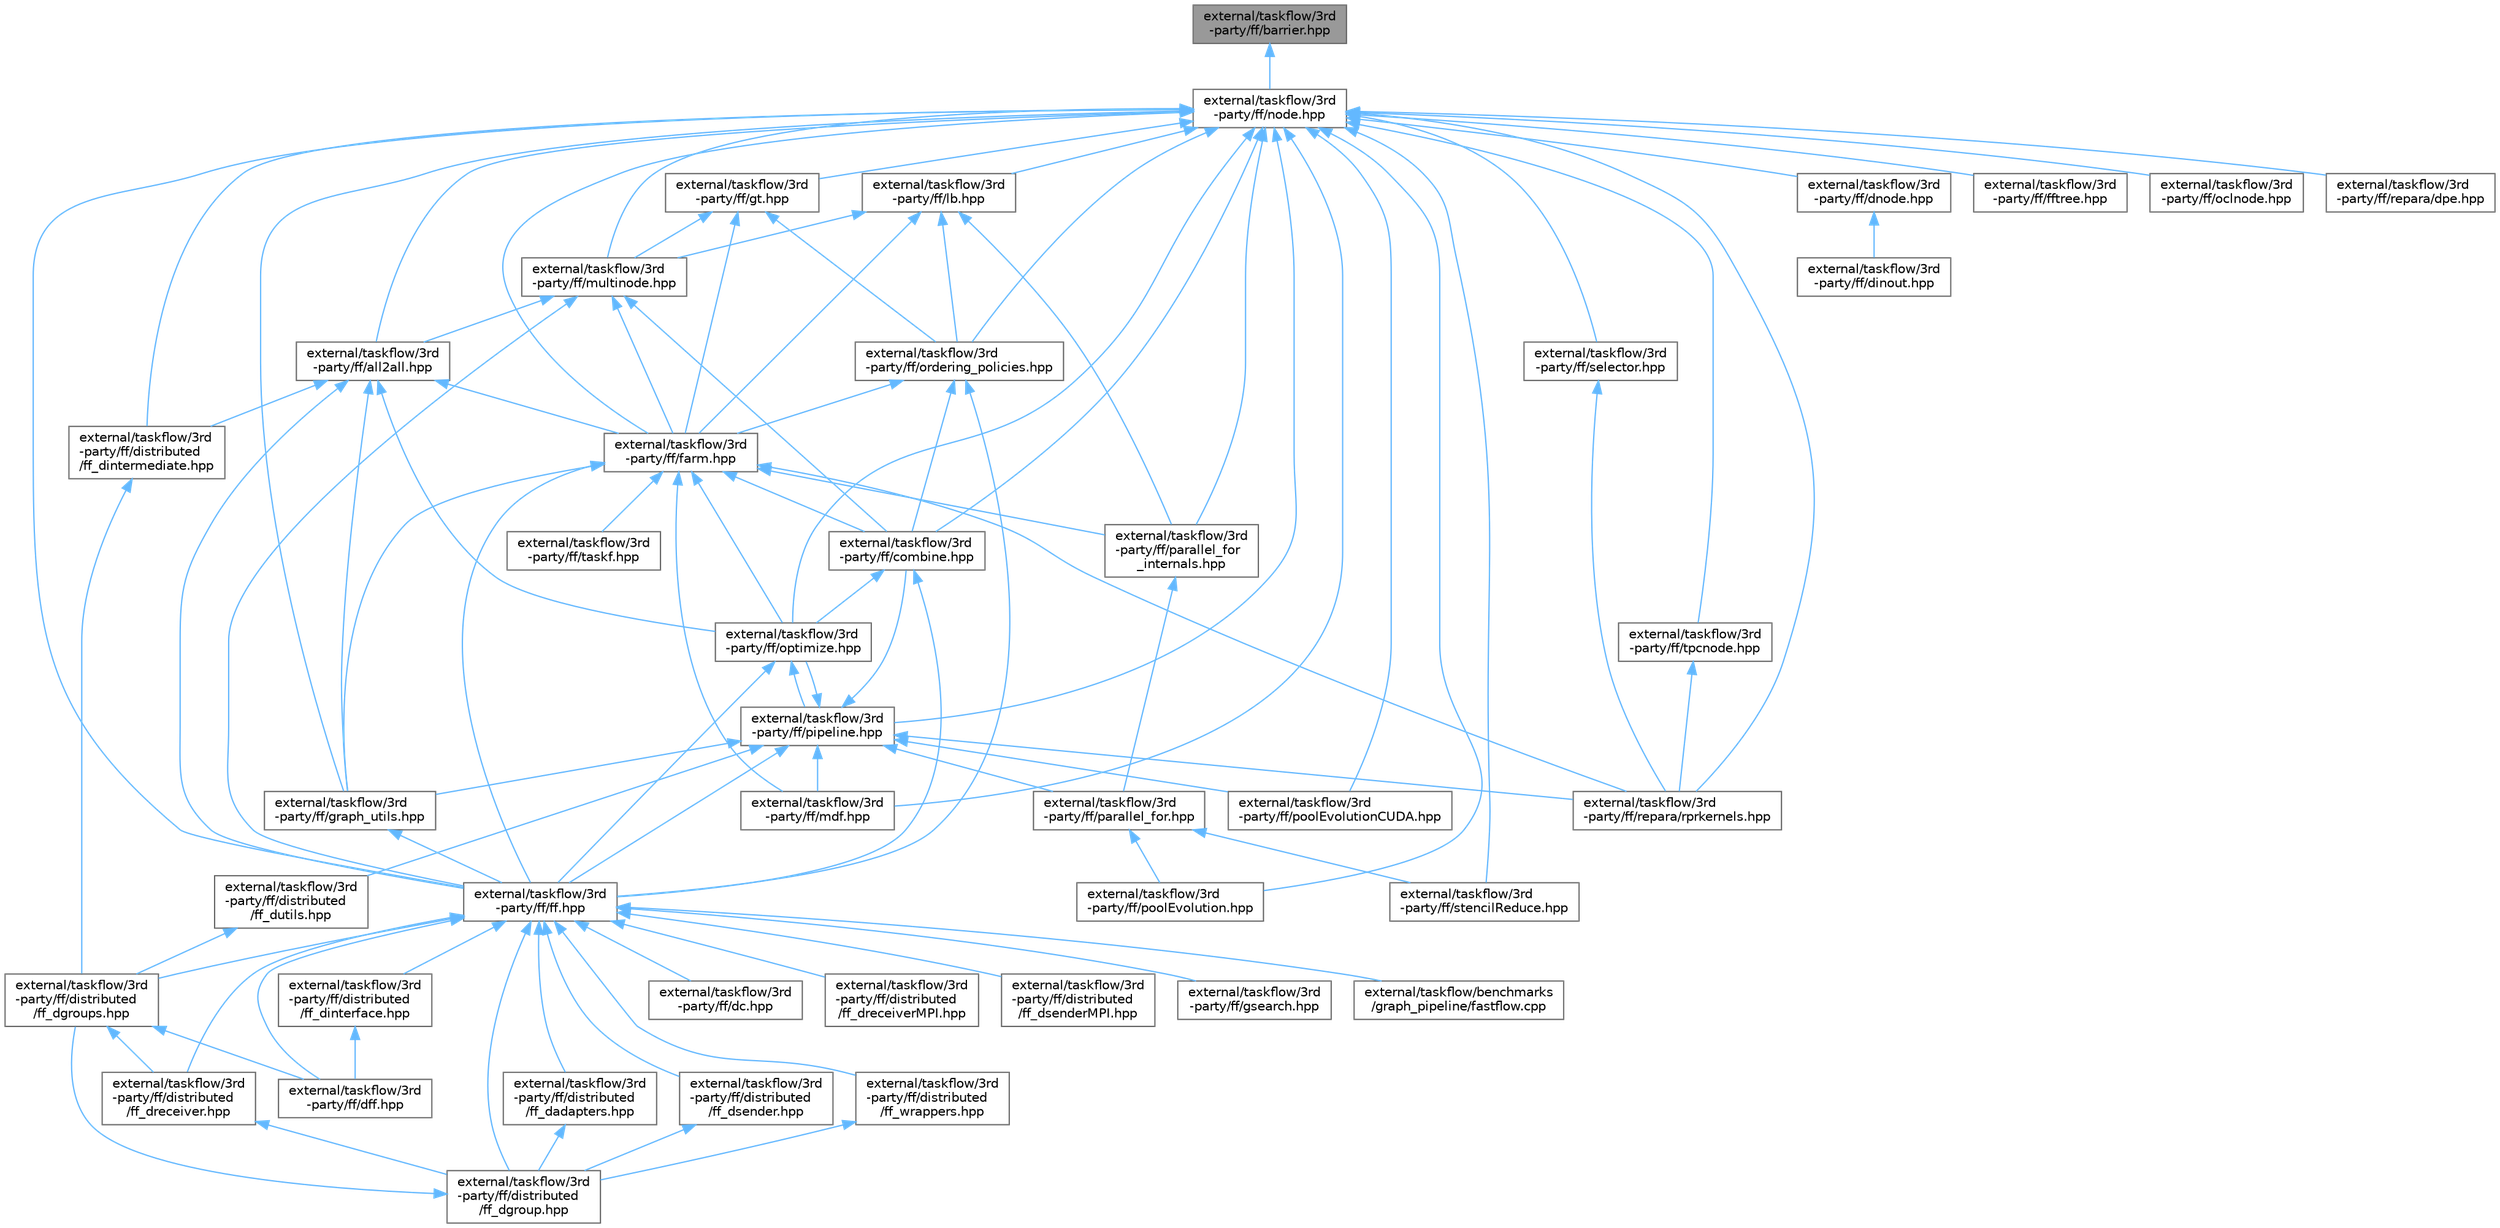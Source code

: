 digraph "external/taskflow/3rd-party/ff/barrier.hpp"
{
 // LATEX_PDF_SIZE
  bgcolor="transparent";
  edge [fontname=Helvetica,fontsize=10,labelfontname=Helvetica,labelfontsize=10];
  node [fontname=Helvetica,fontsize=10,shape=box,height=0.2,width=0.4];
  Node1 [id="Node000001",label="external/taskflow/3rd\l-party/ff/barrier.hpp",height=0.2,width=0.4,color="gray40", fillcolor="grey60", style="filled", fontcolor="black",tooltip="FastFlow blocking and non-blocking barrier implementations"];
  Node1 -> Node2 [id="edge96_Node000001_Node000002",dir="back",color="steelblue1",style="solid",tooltip=" "];
  Node2 [id="Node000002",label="external/taskflow/3rd\l-party/ff/node.hpp",height=0.2,width=0.4,color="grey40", fillcolor="white", style="filled",URL="$node_8hpp.html",tooltip="FastFlow ff_node"];
  Node2 -> Node3 [id="edge97_Node000002_Node000003",dir="back",color="steelblue1",style="solid",tooltip=" "];
  Node3 [id="Node000003",label="external/taskflow/3rd\l-party/ff/all2all.hpp",height=0.2,width=0.4,color="grey40", fillcolor="white", style="filled",URL="$all2all_8hpp.html",tooltip="FastFlow all-2-all building block"];
  Node3 -> Node4 [id="edge98_Node000003_Node000004",dir="back",color="steelblue1",style="solid",tooltip=" "];
  Node4 [id="Node000004",label="external/taskflow/3rd\l-party/ff/distributed\l/ff_dintermediate.hpp",height=0.2,width=0.4,color="grey40", fillcolor="white", style="filled",URL="$ff__dintermediate_8hpp.html",tooltip=" "];
  Node4 -> Node5 [id="edge99_Node000004_Node000005",dir="back",color="steelblue1",style="solid",tooltip=" "];
  Node5 [id="Node000005",label="external/taskflow/3rd\l-party/ff/distributed\l/ff_dgroups.hpp",height=0.2,width=0.4,color="grey40", fillcolor="white", style="filled",URL="$ff__dgroups_8hpp.html",tooltip=" "];
  Node5 -> Node6 [id="edge100_Node000005_Node000006",dir="back",color="steelblue1",style="solid",tooltip=" "];
  Node6 [id="Node000006",label="external/taskflow/3rd\l-party/ff/dff.hpp",height=0.2,width=0.4,color="grey40", fillcolor="white", style="filled",URL="$dff_8hpp.html",tooltip=" "];
  Node5 -> Node7 [id="edge101_Node000005_Node000007",dir="back",color="steelblue1",style="solid",tooltip=" "];
  Node7 [id="Node000007",label="external/taskflow/3rd\l-party/ff/distributed\l/ff_dreceiver.hpp",height=0.2,width=0.4,color="grey40", fillcolor="white", style="filled",URL="$ff__dreceiver_8hpp.html",tooltip=" "];
  Node7 -> Node8 [id="edge102_Node000007_Node000008",dir="back",color="steelblue1",style="solid",tooltip=" "];
  Node8 [id="Node000008",label="external/taskflow/3rd\l-party/ff/distributed\l/ff_dgroup.hpp",height=0.2,width=0.4,color="grey40", fillcolor="white", style="filled",URL="$ff__dgroup_8hpp.html",tooltip=" "];
  Node8 -> Node5 [id="edge103_Node000008_Node000005",dir="back",color="steelblue1",style="solid",tooltip=" "];
  Node3 -> Node9 [id="edge104_Node000003_Node000009",dir="back",color="steelblue1",style="solid",tooltip=" "];
  Node9 [id="Node000009",label="external/taskflow/3rd\l-party/ff/farm.hpp",height=0.2,width=0.4,color="grey40", fillcolor="white", style="filled",URL="$farm_8hpp.html",tooltip="Farm pattern"];
  Node9 -> Node10 [id="edge105_Node000009_Node000010",dir="back",color="steelblue1",style="solid",tooltip=" "];
  Node10 [id="Node000010",label="external/taskflow/3rd\l-party/ff/combine.hpp",height=0.2,width=0.4,color="grey40", fillcolor="white", style="filled",URL="$combine_8hpp.html",tooltip="FastFlow composition building block"];
  Node10 -> Node11 [id="edge106_Node000010_Node000011",dir="back",color="steelblue1",style="solid",tooltip=" "];
  Node11 [id="Node000011",label="external/taskflow/3rd\l-party/ff/ff.hpp",height=0.2,width=0.4,color="grey40", fillcolor="white", style="filled",URL="$ff_8hpp.html",tooltip=" "];
  Node11 -> Node12 [id="edge107_Node000011_Node000012",dir="back",color="steelblue1",style="solid",tooltip=" "];
  Node12 [id="Node000012",label="external/taskflow/3rd\l-party/ff/dc.hpp",height=0.2,width=0.4,color="grey40", fillcolor="white", style="filled",URL="$dc_8hpp.html",tooltip=" "];
  Node11 -> Node6 [id="edge108_Node000011_Node000006",dir="back",color="steelblue1",style="solid",tooltip=" "];
  Node11 -> Node13 [id="edge109_Node000011_Node000013",dir="back",color="steelblue1",style="solid",tooltip=" "];
  Node13 [id="Node000013",label="external/taskflow/3rd\l-party/ff/distributed\l/ff_dadapters.hpp",height=0.2,width=0.4,color="grey40", fillcolor="white", style="filled",URL="$ff__dadapters_8hpp.html",tooltip=" "];
  Node13 -> Node8 [id="edge110_Node000013_Node000008",dir="back",color="steelblue1",style="solid",tooltip=" "];
  Node11 -> Node8 [id="edge111_Node000011_Node000008",dir="back",color="steelblue1",style="solid",tooltip=" "];
  Node11 -> Node5 [id="edge112_Node000011_Node000005",dir="back",color="steelblue1",style="solid",tooltip=" "];
  Node11 -> Node14 [id="edge113_Node000011_Node000014",dir="back",color="steelblue1",style="solid",tooltip=" "];
  Node14 [id="Node000014",label="external/taskflow/3rd\l-party/ff/distributed\l/ff_dinterface.hpp",height=0.2,width=0.4,color="grey40", fillcolor="white", style="filled",URL="$ff__dinterface_8hpp.html",tooltip=" "];
  Node14 -> Node6 [id="edge114_Node000014_Node000006",dir="back",color="steelblue1",style="solid",tooltip=" "];
  Node11 -> Node7 [id="edge115_Node000011_Node000007",dir="back",color="steelblue1",style="solid",tooltip=" "];
  Node11 -> Node15 [id="edge116_Node000011_Node000015",dir="back",color="steelblue1",style="solid",tooltip=" "];
  Node15 [id="Node000015",label="external/taskflow/3rd\l-party/ff/distributed\l/ff_dreceiverMPI.hpp",height=0.2,width=0.4,color="grey40", fillcolor="white", style="filled",URL="$ff__dreceiver_m_p_i_8hpp.html",tooltip=" "];
  Node11 -> Node16 [id="edge117_Node000011_Node000016",dir="back",color="steelblue1",style="solid",tooltip=" "];
  Node16 [id="Node000016",label="external/taskflow/3rd\l-party/ff/distributed\l/ff_dsender.hpp",height=0.2,width=0.4,color="grey40", fillcolor="white", style="filled",URL="$ff__dsender_8hpp.html",tooltip=" "];
  Node16 -> Node8 [id="edge118_Node000016_Node000008",dir="back",color="steelblue1",style="solid",tooltip=" "];
  Node11 -> Node17 [id="edge119_Node000011_Node000017",dir="back",color="steelblue1",style="solid",tooltip=" "];
  Node17 [id="Node000017",label="external/taskflow/3rd\l-party/ff/distributed\l/ff_dsenderMPI.hpp",height=0.2,width=0.4,color="grey40", fillcolor="white", style="filled",URL="$ff__dsender_m_p_i_8hpp.html",tooltip=" "];
  Node11 -> Node18 [id="edge120_Node000011_Node000018",dir="back",color="steelblue1",style="solid",tooltip=" "];
  Node18 [id="Node000018",label="external/taskflow/3rd\l-party/ff/distributed\l/ff_wrappers.hpp",height=0.2,width=0.4,color="grey40", fillcolor="white", style="filled",URL="$ff__wrappers_8hpp.html",tooltip=" "];
  Node18 -> Node8 [id="edge121_Node000018_Node000008",dir="back",color="steelblue1",style="solid",tooltip=" "];
  Node11 -> Node19 [id="edge122_Node000011_Node000019",dir="back",color="steelblue1",style="solid",tooltip=" "];
  Node19 [id="Node000019",label="external/taskflow/3rd\l-party/ff/gsearch.hpp",height=0.2,width=0.4,color="grey40", fillcolor="white", style="filled",URL="$gsearch_8hpp.html",tooltip="This file implements the graph search skeleton."];
  Node11 -> Node20 [id="edge123_Node000011_Node000020",dir="back",color="steelblue1",style="solid",tooltip=" "];
  Node20 [id="Node000020",label="external/taskflow/benchmarks\l/graph_pipeline/fastflow.cpp",height=0.2,width=0.4,color="grey40", fillcolor="white", style="filled",URL="$fastflow_8cpp.html",tooltip=" "];
  Node10 -> Node21 [id="edge124_Node000010_Node000021",dir="back",color="steelblue1",style="solid",tooltip=" "];
  Node21 [id="Node000021",label="external/taskflow/3rd\l-party/ff/optimize.hpp",height=0.2,width=0.4,color="grey40", fillcolor="white", style="filled",URL="$optimize_8hpp.html",tooltip="FastFlow optimization heuristics"];
  Node21 -> Node11 [id="edge125_Node000021_Node000011",dir="back",color="steelblue1",style="solid",tooltip=" "];
  Node21 -> Node22 [id="edge126_Node000021_Node000022",dir="back",color="steelblue1",style="solid",tooltip=" "];
  Node22 [id="Node000022",label="external/taskflow/3rd\l-party/ff/pipeline.hpp",height=0.2,width=0.4,color="grey40", fillcolor="white", style="filled",URL="$3rd-party_2ff_2pipeline_8hpp.html",tooltip="This file implements the pipeline skeleton, both in the high-level pattern syntax (ff::ff_pipe) and l..."];
  Node22 -> Node10 [id="edge127_Node000022_Node000010",dir="back",color="steelblue1",style="solid",tooltip=" "];
  Node22 -> Node23 [id="edge128_Node000022_Node000023",dir="back",color="steelblue1",style="solid",tooltip=" "];
  Node23 [id="Node000023",label="external/taskflow/3rd\l-party/ff/distributed\l/ff_dutils.hpp",height=0.2,width=0.4,color="grey40", fillcolor="white", style="filled",URL="$ff__dutils_8hpp.html",tooltip=" "];
  Node23 -> Node5 [id="edge129_Node000023_Node000005",dir="back",color="steelblue1",style="solid",tooltip=" "];
  Node22 -> Node11 [id="edge130_Node000022_Node000011",dir="back",color="steelblue1",style="solid",tooltip=" "];
  Node22 -> Node24 [id="edge131_Node000022_Node000024",dir="back",color="steelblue1",style="solid",tooltip=" "];
  Node24 [id="Node000024",label="external/taskflow/3rd\l-party/ff/graph_utils.hpp",height=0.2,width=0.4,color="grey40", fillcolor="white", style="filled",URL="$graph__utils_8hpp.html",tooltip="Utility functions for manipulating the concurrency graph"];
  Node24 -> Node11 [id="edge132_Node000024_Node000011",dir="back",color="steelblue1",style="solid",tooltip=" "];
  Node22 -> Node25 [id="edge133_Node000022_Node000025",dir="back",color="steelblue1",style="solid",tooltip=" "];
  Node25 [id="Node000025",label="external/taskflow/3rd\l-party/ff/mdf.hpp",height=0.2,width=0.4,color="grey40", fillcolor="white", style="filled",URL="$mdf_8hpp.html",tooltip="This file implements the macro dataflow pattern."];
  Node22 -> Node21 [id="edge134_Node000022_Node000021",dir="back",color="steelblue1",style="solid",tooltip=" "];
  Node22 -> Node26 [id="edge135_Node000022_Node000026",dir="back",color="steelblue1",style="solid",tooltip=" "];
  Node26 [id="Node000026",label="external/taskflow/3rd\l-party/ff/parallel_for.hpp",height=0.2,width=0.4,color="grey40", fillcolor="white", style="filled",URL="$parallel__for_8hpp.html",tooltip="It describes the ParallelFor/ParallelForReduce/ParallelForPipeReduce patterns."];
  Node26 -> Node27 [id="edge136_Node000026_Node000027",dir="back",color="steelblue1",style="solid",tooltip=" "];
  Node27 [id="Node000027",label="external/taskflow/3rd\l-party/ff/poolEvolution.hpp",height=0.2,width=0.4,color="grey40", fillcolor="white", style="filled",URL="$pool_evolution_8hpp.html",tooltip="The PoolEvolution pattern models the evolution of a given population."];
  Node26 -> Node28 [id="edge137_Node000026_Node000028",dir="back",color="steelblue1",style="solid",tooltip=" "];
  Node28 [id="Node000028",label="external/taskflow/3rd\l-party/ff/stencilReduce.hpp",height=0.2,width=0.4,color="grey40", fillcolor="white", style="filled",URL="$stencil_reduce_8hpp.html",tooltip=" "];
  Node22 -> Node29 [id="edge138_Node000022_Node000029",dir="back",color="steelblue1",style="solid",tooltip=" "];
  Node29 [id="Node000029",label="external/taskflow/3rd\l-party/ff/poolEvolutionCUDA.hpp",height=0.2,width=0.4,color="grey40", fillcolor="white", style="filled",URL="$pool_evolution_c_u_d_a_8hpp.html",tooltip=" "];
  Node22 -> Node30 [id="edge139_Node000022_Node000030",dir="back",color="steelblue1",style="solid",tooltip=" "];
  Node30 [id="Node000030",label="external/taskflow/3rd\l-party/ff/repara/rprkernels.hpp",height=0.2,width=0.4,color="grey40", fillcolor="white", style="filled",URL="$rprkernels_8hpp.html",tooltip=" "];
  Node9 -> Node11 [id="edge140_Node000009_Node000011",dir="back",color="steelblue1",style="solid",tooltip=" "];
  Node9 -> Node24 [id="edge141_Node000009_Node000024",dir="back",color="steelblue1",style="solid",tooltip=" "];
  Node9 -> Node25 [id="edge142_Node000009_Node000025",dir="back",color="steelblue1",style="solid",tooltip=" "];
  Node9 -> Node21 [id="edge143_Node000009_Node000021",dir="back",color="steelblue1",style="solid",tooltip=" "];
  Node9 -> Node31 [id="edge144_Node000009_Node000031",dir="back",color="steelblue1",style="solid",tooltip=" "];
  Node31 [id="Node000031",label="external/taskflow/3rd\l-party/ff/parallel_for\l_internals.hpp",height=0.2,width=0.4,color="grey40", fillcolor="white", style="filled",URL="$parallel__for__internals_8hpp.html",tooltip="Internal classes and functions for parallel_for/parallel_reduce skeletons."];
  Node31 -> Node26 [id="edge145_Node000031_Node000026",dir="back",color="steelblue1",style="solid",tooltip=" "];
  Node9 -> Node30 [id="edge146_Node000009_Node000030",dir="back",color="steelblue1",style="solid",tooltip=" "];
  Node9 -> Node32 [id="edge147_Node000009_Node000032",dir="back",color="steelblue1",style="solid",tooltip=" "];
  Node32 [id="Node000032",label="external/taskflow/3rd\l-party/ff/taskf.hpp",height=0.2,width=0.4,color="grey40", fillcolor="white", style="filled",URL="$taskf_8hpp.html",tooltip="This file implements a task parallel pattern whose tasks are functions."];
  Node3 -> Node11 [id="edge148_Node000003_Node000011",dir="back",color="steelblue1",style="solid",tooltip=" "];
  Node3 -> Node24 [id="edge149_Node000003_Node000024",dir="back",color="steelblue1",style="solid",tooltip=" "];
  Node3 -> Node21 [id="edge150_Node000003_Node000021",dir="back",color="steelblue1",style="solid",tooltip=" "];
  Node2 -> Node10 [id="edge151_Node000002_Node000010",dir="back",color="steelblue1",style="solid",tooltip=" "];
  Node2 -> Node4 [id="edge152_Node000002_Node000004",dir="back",color="steelblue1",style="solid",tooltip=" "];
  Node2 -> Node33 [id="edge153_Node000002_Node000033",dir="back",color="steelblue1",style="solid",tooltip=" "];
  Node33 [id="Node000033",label="external/taskflow/3rd\l-party/ff/dnode.hpp",height=0.2,width=0.4,color="grey40", fillcolor="white", style="filled",URL="$dnode_8hpp.html",tooltip="Contains the definition of the ff_dnode class, which is an extension of the base class ff_node,..."];
  Node33 -> Node34 [id="edge154_Node000033_Node000034",dir="back",color="steelblue1",style="solid",tooltip=" "];
  Node34 [id="Node000034",label="external/taskflow/3rd\l-party/ff/dinout.hpp",height=0.2,width=0.4,color="grey40", fillcolor="white", style="filled",URL="$dinout_8hpp.html",tooltip=" "];
  Node2 -> Node9 [id="edge155_Node000002_Node000009",dir="back",color="steelblue1",style="solid",tooltip=" "];
  Node2 -> Node11 [id="edge156_Node000002_Node000011",dir="back",color="steelblue1",style="solid",tooltip=" "];
  Node2 -> Node35 [id="edge157_Node000002_Node000035",dir="back",color="steelblue1",style="solid",tooltip=" "];
  Node35 [id="Node000035",label="external/taskflow/3rd\l-party/ff/fftree.hpp",height=0.2,width=0.4,color="grey40", fillcolor="white", style="filled",URL="$fftree_8hpp.html",tooltip=" "];
  Node2 -> Node24 [id="edge158_Node000002_Node000024",dir="back",color="steelblue1",style="solid",tooltip=" "];
  Node2 -> Node36 [id="edge159_Node000002_Node000036",dir="back",color="steelblue1",style="solid",tooltip=" "];
  Node36 [id="Node000036",label="external/taskflow/3rd\l-party/ff/gt.hpp",height=0.2,width=0.4,color="grey40", fillcolor="white", style="filled",URL="$gt_8hpp.html",tooltip="Farm Collector (it is not a ff_node)"];
  Node36 -> Node9 [id="edge160_Node000036_Node000009",dir="back",color="steelblue1",style="solid",tooltip=" "];
  Node36 -> Node37 [id="edge161_Node000036_Node000037",dir="back",color="steelblue1",style="solid",tooltip=" "];
  Node37 [id="Node000037",label="external/taskflow/3rd\l-party/ff/multinode.hpp",height=0.2,width=0.4,color="grey40", fillcolor="white", style="filled",URL="$multinode_8hpp.html",tooltip="FastFlow ff_minode ff_monode and typed versions."];
  Node37 -> Node3 [id="edge162_Node000037_Node000003",dir="back",color="steelblue1",style="solid",tooltip=" "];
  Node37 -> Node10 [id="edge163_Node000037_Node000010",dir="back",color="steelblue1",style="solid",tooltip=" "];
  Node37 -> Node9 [id="edge164_Node000037_Node000009",dir="back",color="steelblue1",style="solid",tooltip=" "];
  Node37 -> Node11 [id="edge165_Node000037_Node000011",dir="back",color="steelblue1",style="solid",tooltip=" "];
  Node36 -> Node38 [id="edge166_Node000036_Node000038",dir="back",color="steelblue1",style="solid",tooltip=" "];
  Node38 [id="Node000038",label="external/taskflow/3rd\l-party/ff/ordering_policies.hpp",height=0.2,width=0.4,color="grey40", fillcolor="white", style="filled",URL="$ordering__policies_8hpp.html",tooltip=" "];
  Node38 -> Node10 [id="edge167_Node000038_Node000010",dir="back",color="steelblue1",style="solid",tooltip=" "];
  Node38 -> Node9 [id="edge168_Node000038_Node000009",dir="back",color="steelblue1",style="solid",tooltip=" "];
  Node38 -> Node11 [id="edge169_Node000038_Node000011",dir="back",color="steelblue1",style="solid",tooltip=" "];
  Node2 -> Node39 [id="edge170_Node000002_Node000039",dir="back",color="steelblue1",style="solid",tooltip=" "];
  Node39 [id="Node000039",label="external/taskflow/3rd\l-party/ff/lb.hpp",height=0.2,width=0.4,color="grey40", fillcolor="white", style="filled",URL="$lb_8hpp.html",tooltip="Farm Emitter (not a ff_node)"];
  Node39 -> Node9 [id="edge171_Node000039_Node000009",dir="back",color="steelblue1",style="solid",tooltip=" "];
  Node39 -> Node37 [id="edge172_Node000039_Node000037",dir="back",color="steelblue1",style="solid",tooltip=" "];
  Node39 -> Node38 [id="edge173_Node000039_Node000038",dir="back",color="steelblue1",style="solid",tooltip=" "];
  Node39 -> Node31 [id="edge174_Node000039_Node000031",dir="back",color="steelblue1",style="solid",tooltip=" "];
  Node2 -> Node25 [id="edge175_Node000002_Node000025",dir="back",color="steelblue1",style="solid",tooltip=" "];
  Node2 -> Node37 [id="edge176_Node000002_Node000037",dir="back",color="steelblue1",style="solid",tooltip=" "];
  Node2 -> Node40 [id="edge177_Node000002_Node000040",dir="back",color="steelblue1",style="solid",tooltip=" "];
  Node40 [id="Node000040",label="external/taskflow/3rd\l-party/ff/oclnode.hpp",height=0.2,width=0.4,color="grey40", fillcolor="white", style="filled",URL="$oclnode_8hpp.html",tooltip="FastFlow OpenCL interface node"];
  Node2 -> Node21 [id="edge178_Node000002_Node000021",dir="back",color="steelblue1",style="solid",tooltip=" "];
  Node2 -> Node38 [id="edge179_Node000002_Node000038",dir="back",color="steelblue1",style="solid",tooltip=" "];
  Node2 -> Node31 [id="edge180_Node000002_Node000031",dir="back",color="steelblue1",style="solid",tooltip=" "];
  Node2 -> Node22 [id="edge181_Node000002_Node000022",dir="back",color="steelblue1",style="solid",tooltip=" "];
  Node2 -> Node27 [id="edge182_Node000002_Node000027",dir="back",color="steelblue1",style="solid",tooltip=" "];
  Node2 -> Node29 [id="edge183_Node000002_Node000029",dir="back",color="steelblue1",style="solid",tooltip=" "];
  Node2 -> Node41 [id="edge184_Node000002_Node000041",dir="back",color="steelblue1",style="solid",tooltip=" "];
  Node41 [id="Node000041",label="external/taskflow/3rd\l-party/ff/repara/dpe.hpp",height=0.2,width=0.4,color="grey40", fillcolor="white", style="filled",URL="$dpe_8hpp.html",tooltip=" "];
  Node2 -> Node30 [id="edge185_Node000002_Node000030",dir="back",color="steelblue1",style="solid",tooltip=" "];
  Node2 -> Node42 [id="edge186_Node000002_Node000042",dir="back",color="steelblue1",style="solid",tooltip=" "];
  Node42 [id="Node000042",label="external/taskflow/3rd\l-party/ff/selector.hpp",height=0.2,width=0.4,color="grey40", fillcolor="white", style="filled",URL="$selector_8hpp.html",tooltip=" "];
  Node42 -> Node30 [id="edge187_Node000042_Node000030",dir="back",color="steelblue1",style="solid",tooltip=" "];
  Node2 -> Node28 [id="edge188_Node000002_Node000028",dir="back",color="steelblue1",style="solid",tooltip=" "];
  Node2 -> Node43 [id="edge189_Node000002_Node000043",dir="back",color="steelblue1",style="solid",tooltip=" "];
  Node43 [id="Node000043",label="external/taskflow/3rd\l-party/ff/tpcnode.hpp",height=0.2,width=0.4,color="grey40", fillcolor="white", style="filled",URL="$tpcnode_8hpp.html",tooltip="FastFlow Thread Pool Composer (TPC) interface node"];
  Node43 -> Node30 [id="edge190_Node000043_Node000030",dir="back",color="steelblue1",style="solid",tooltip=" "];
}
